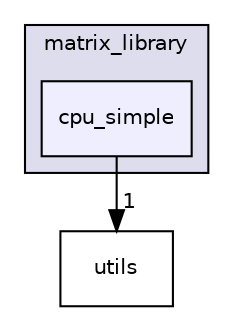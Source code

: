 digraph "matrix_library/cpu_simple" {
  compound=true
  node [ fontsize="10", fontname="Helvetica"];
  edge [ labelfontsize="10", labelfontname="Helvetica"];
  subgraph clusterdir_ddd467715ef9a87805666dfe4941b391 {
    graph [ bgcolor="#ddddee", pencolor="black", label="matrix_library" fontname="Helvetica", fontsize="10", URL="dir_ddd467715ef9a87805666dfe4941b391.html"]
  dir_8e25981d19fa7c4db5b59a1bdb9f7dd2 [shape=box, label="cpu_simple", style="filled", fillcolor="#eeeeff", pencolor="black", URL="dir_8e25981d19fa7c4db5b59a1bdb9f7dd2.html"];
  }
  dir_1f8496e0e7c745c0ff184d0300c730e2 [shape=box label="utils" URL="dir_1f8496e0e7c745c0ff184d0300c730e2.html"];
  dir_8e25981d19fa7c4db5b59a1bdb9f7dd2->dir_1f8496e0e7c745c0ff184d0300c730e2 [headlabel="1", labeldistance=1.5 headhref="dir_000002_000003.html"];
}
